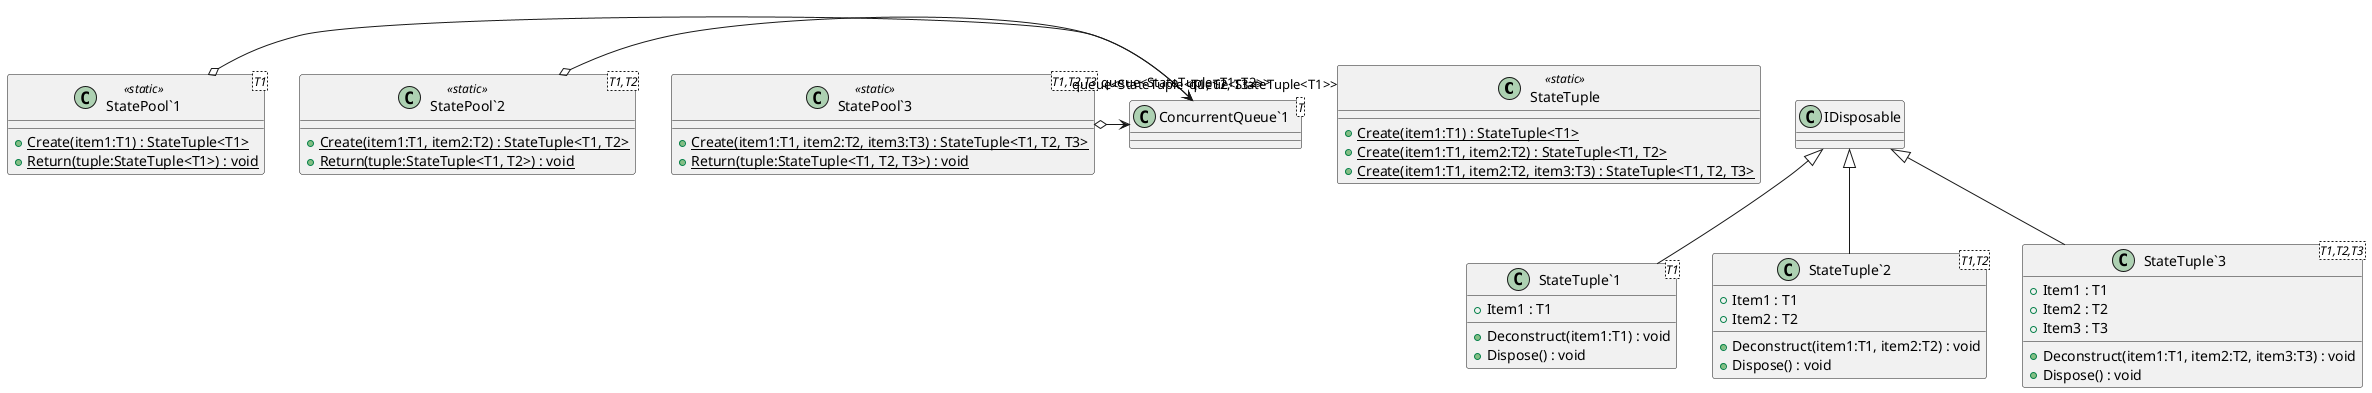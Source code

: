 @startuml
class StateTuple <<static>> {
    + {static} Create(item1:T1) : StateTuple<T1>
    + {static} Create(item1:T1, item2:T2) : StateTuple<T1, T2>
    + {static} Create(item1:T1, item2:T2, item3:T3) : StateTuple<T1, T2, T3>
}
class "StateTuple`1"<T1> {
    + Item1 : T1
    + Deconstruct(item1:T1) : void
    + Dispose() : void
}
class "StatePool`1"<T1> <<static>> {
    + {static} Create(item1:T1) : StateTuple<T1>
    + {static} Return(tuple:StateTuple<T1>) : void
}
class "StateTuple`2"<T1,T2> {
    + Item1 : T1
    + Item2 : T2
    + Deconstruct(item1:T1, item2:T2) : void
    + Dispose() : void
}
class "StatePool`2"<T1,T2> <<static>> {
    + {static} Create(item1:T1, item2:T2) : StateTuple<T1, T2>
    + {static} Return(tuple:StateTuple<T1, T2>) : void
}
class "StateTuple`3"<T1,T2,T3> {
    + Item1 : T1
    + Item2 : T2
    + Item3 : T3
    + Deconstruct(item1:T1, item2:T2, item3:T3) : void
    + Dispose() : void
}
class "StatePool`3"<T1,T2,T3> <<static>> {
    + {static} Create(item1:T1, item2:T2, item3:T3) : StateTuple<T1, T2, T3>
    + {static} Return(tuple:StateTuple<T1, T2, T3>) : void
}
class "ConcurrentQueue`1"<T> {
}
IDisposable <|-- "StateTuple`1"
"StatePool`1" o-> "queue<StateTuple<T1>>" "ConcurrentQueue`1"
IDisposable <|-- "StateTuple`2"
"StatePool`2" o-> "queue<StateTuple<T1, T2>>" "ConcurrentQueue`1"
IDisposable <|-- "StateTuple`3"
"StatePool`3" o-> "queue<StateTuple<T1, T2, T3>>" "ConcurrentQueue`1"
@enduml
